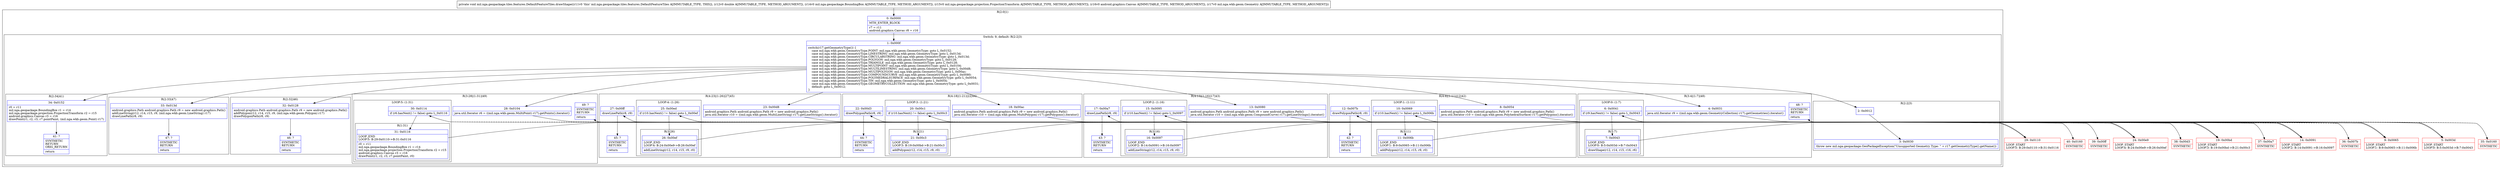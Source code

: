 digraph "CFG formil.nga.geopackage.tiles.features.DefaultFeatureTiles.drawShape(DLmil\/nga\/geopackage\/BoundingBox;Lmil\/nga\/geopackage\/projection\/ProjectionTransform;Landroid\/graphics\/Canvas;Lmil\/nga\/wkb\/geom\/Geometry;)V" {
subgraph cluster_Region_1195921465 {
label = "R(2:0|1)";
node [shape=record,color=blue];
Node_0 [shape=record,label="{0\:\ 0x0000|MTH_ENTER_BLOCK\l|r7 = r11\landroid.graphics.Canvas r8 = r16\l}"];
subgraph cluster_SwitchRegion_462141278 {
label = "Switch: 9, default: R(2:2|3)";
node [shape=record,color=blue];
Node_1 [shape=record,label="{1\:\ 0x000f|switch(r17.getGeometryType()) \{\l    case mil.nga.wkb.geom.GeometryType.POINT :mil.nga.wkb.geom.GeometryType: goto L_0x0152;\l    case mil.nga.wkb.geom.GeometryType.LINESTRING :mil.nga.wkb.geom.GeometryType: goto L_0x013d;\l    case mil.nga.wkb.geom.GeometryType.CIRCULARSTRING :mil.nga.wkb.geom.GeometryType: goto L_0x013d;\l    case mil.nga.wkb.geom.GeometryType.POLYGON :mil.nga.wkb.geom.GeometryType: goto L_0x0128;\l    case mil.nga.wkb.geom.GeometryType.TRIANGLE :mil.nga.wkb.geom.GeometryType: goto L_0x0128;\l    case mil.nga.wkb.geom.GeometryType.MULTIPOINT :mil.nga.wkb.geom.GeometryType: goto L_0x0104;\l    case mil.nga.wkb.geom.GeometryType.MULTILINESTRING :mil.nga.wkb.geom.GeometryType: goto L_0x00d8;\l    case mil.nga.wkb.geom.GeometryType.MULTIPOLYGON :mil.nga.wkb.geom.GeometryType: goto L_0x00ac;\l    case mil.nga.wkb.geom.GeometryType.COMPOUNDCURVE :mil.nga.wkb.geom.GeometryType: goto L_0x0080;\l    case mil.nga.wkb.geom.GeometryType.POLYHEDRALSURFACE :mil.nga.wkb.geom.GeometryType: goto L_0x0054;\l    case mil.nga.wkb.geom.GeometryType.TIN :mil.nga.wkb.geom.GeometryType: goto L_0x0054;\l    case mil.nga.wkb.geom.GeometryType.GEOMETRYCOLLECTION :mil.nga.wkb.geom.GeometryType: goto L_0x0031;\l    default: goto L_0x0012;\l\}\l}"];
subgraph cluster_Region_1519843587 {
label = "R(2:34|41)";
node [shape=record,color=blue];
Node_34 [shape=record,label="{34\:\ 0x0152|r0 = r11\lmil.nga.geopackage.BoundingBox r1 = r14\lmil.nga.geopackage.projection.ProjectionTransform r2 = r15\landroid.graphics.Canvas r3 = r16\ldrawPoint(r1, r2, r3, r7.pointPaint, (mil.nga.wkb.geom.Point) r17)\l}"];
Node_41 [shape=record,label="{41\:\ ?|SYNTHETIC\lRETURN\lORIG_RETURN\l|return\l}"];
}
subgraph cluster_Region_623409767 {
label = "R(2:33|47)";
node [shape=record,color=blue];
Node_33 [shape=record,label="{33\:\ 0x013d|android.graphics.Path android.graphics.Path r9 = new android.graphics.Path()\laddLineString(r12, r14, r15, r9, (mil.nga.wkb.geom.LineString) r17)\ldrawLinePath(r8, r9)\l}"];
Node_47 [shape=record,label="{47\:\ ?|SYNTHETIC\lRETURN\l|return\l}"];
}
subgraph cluster_Region_1830624612 {
label = "R(2:32|46)";
node [shape=record,color=blue];
Node_32 [shape=record,label="{32\:\ 0x0128|android.graphics.Path android.graphics.Path r9 = new android.graphics.Path()\laddPolygon(r12, r14, r15, r9, (mil.nga.wkb.geom.Polygon) r17)\ldrawPolygonPath(r8, r9)\l}"];
Node_46 [shape=record,label="{46\:\ ?|SYNTHETIC\lRETURN\l|return\l}"];
}
subgraph cluster_Region_126801539 {
label = "R(3:28|(1:31)|49)";
node [shape=record,color=blue];
Node_28 [shape=record,label="{28\:\ 0x0104|java.util.Iterator r6 = ((mil.nga.wkb.geom.MultiPoint) r17).getPoints().iterator()\l}"];
subgraph cluster_LoopRegion_738322951 {
label = "LOOP:5: (1:31)";
node [shape=record,color=blue];
Node_30 [shape=record,label="{30\:\ 0x0114|if (r6.hasNext() != false) goto L_0x0116\l}"];
subgraph cluster_Region_1141257402 {
label = "R(1:31)";
node [shape=record,color=blue];
Node_31 [shape=record,label="{31\:\ 0x0116|LOOP_END\lLOOP:5: B:29:0x0110\-\>B:31:0x0116\l|r0 = r11\lmil.nga.geopackage.BoundingBox r1 = r14\lmil.nga.geopackage.projection.ProjectionTransform r2 = r15\landroid.graphics.Canvas r3 = r16\ldrawPoint(r1, r2, r3, r7.pointPaint, r0)\l}"];
}
}
Node_49 [shape=record,label="{49\:\ ?|SYNTHETIC\lRETURN\l|return\l}"];
}
subgraph cluster_Region_1170704810 {
label = "R(4:23|(1:26)|27|45)";
node [shape=record,color=blue];
Node_23 [shape=record,label="{23\:\ 0x00d8|android.graphics.Path android.graphics.Path r9 = new android.graphics.Path()\ljava.util.Iterator r10 = ((mil.nga.wkb.geom.MultiLineString) r17).getLineStrings().iterator()\l}"];
subgraph cluster_LoopRegion_618871482 {
label = "LOOP:4: (1:26)";
node [shape=record,color=blue];
Node_25 [shape=record,label="{25\:\ 0x00ed|if (r10.hasNext() != false) goto L_0x00ef\l}"];
subgraph cluster_Region_1359577076 {
label = "R(1:26)";
node [shape=record,color=blue];
Node_26 [shape=record,label="{26\:\ 0x00ef|LOOP_END\lLOOP:4: B:24:0x00e9\-\>B:26:0x00ef\l|addLineString(r12, r14, r15, r9, r0)\l}"];
}
}
Node_27 [shape=record,label="{27\:\ 0x00ff|drawLinePath(r8, r9)\l}"];
Node_45 [shape=record,label="{45\:\ ?|SYNTHETIC\lRETURN\l|return\l}"];
}
subgraph cluster_Region_1082900659 {
label = "R(4:18|(1:21)|22|44)";
node [shape=record,color=blue];
Node_18 [shape=record,label="{18\:\ 0x00ac|android.graphics.Path android.graphics.Path r9 = new android.graphics.Path()\ljava.util.Iterator r10 = ((mil.nga.wkb.geom.MultiPolygon) r17).getPolygons().iterator()\l}"];
subgraph cluster_LoopRegion_1653889087 {
label = "LOOP:3: (1:21)";
node [shape=record,color=blue];
Node_20 [shape=record,label="{20\:\ 0x00c1|if (r10.hasNext() != false) goto L_0x00c3\l}"];
subgraph cluster_Region_1603419671 {
label = "R(1:21)";
node [shape=record,color=blue];
Node_21 [shape=record,label="{21\:\ 0x00c3|LOOP_END\lLOOP:3: B:19:0x00bd\-\>B:21:0x00c3\l|addPolygon(r12, r14, r15, r9, r0)\l}"];
}
}
Node_22 [shape=record,label="{22\:\ 0x00d3|drawPolygonPath(r8, r9)\l}"];
Node_44 [shape=record,label="{44\:\ ?|SYNTHETIC\lRETURN\l|return\l}"];
}
subgraph cluster_Region_647393671 {
label = "R(4:13|(1:16)|17|43)";
node [shape=record,color=blue];
Node_13 [shape=record,label="{13\:\ 0x0080|android.graphics.Path android.graphics.Path r9 = new android.graphics.Path()\ljava.util.Iterator r10 = ((mil.nga.wkb.geom.CompoundCurve) r17).getLineStrings().iterator()\l}"];
subgraph cluster_LoopRegion_325038112 {
label = "LOOP:2: (1:16)";
node [shape=record,color=blue];
Node_15 [shape=record,label="{15\:\ 0x0095|if (r10.hasNext() != false) goto L_0x0097\l}"];
subgraph cluster_Region_849451527 {
label = "R(1:16)";
node [shape=record,color=blue];
Node_16 [shape=record,label="{16\:\ 0x0097|LOOP_END\lLOOP:2: B:14:0x0091\-\>B:16:0x0097\l|addLineString(r12, r14, r15, r9, r0)\l}"];
}
}
Node_17 [shape=record,label="{17\:\ 0x00a7|drawLinePath(r8, r9)\l}"];
Node_43 [shape=record,label="{43\:\ ?|SYNTHETIC\lRETURN\l|return\l}"];
}
subgraph cluster_Region_602254860 {
label = "R(4:8|(1:11)|12|42)";
node [shape=record,color=blue];
Node_8 [shape=record,label="{8\:\ 0x0054|android.graphics.Path android.graphics.Path r9 = new android.graphics.Path()\ljava.util.Iterator r10 = ((mil.nga.wkb.geom.PolyhedralSurface) r17).getPolygons().iterator()\l}"];
subgraph cluster_LoopRegion_816656798 {
label = "LOOP:1: (1:11)";
node [shape=record,color=blue];
Node_10 [shape=record,label="{10\:\ 0x0069|if (r10.hasNext() != false) goto L_0x006b\l}"];
subgraph cluster_Region_1207421709 {
label = "R(1:11)";
node [shape=record,color=blue];
Node_11 [shape=record,label="{11\:\ 0x006b|LOOP_END\lLOOP:1: B:9:0x0065\-\>B:11:0x006b\l|addPolygon(r12, r14, r15, r9, r0)\l}"];
}
}
Node_12 [shape=record,label="{12\:\ 0x007b|drawPolygonPath(r8, r9)\l}"];
Node_42 [shape=record,label="{42\:\ ?|SYNTHETIC\lRETURN\l|return\l}"];
}
subgraph cluster_Region_220658651 {
label = "R(3:4|(1:7)|48)";
node [shape=record,color=blue];
Node_4 [shape=record,label="{4\:\ 0x0031|java.util.Iterator r9 = ((mil.nga.wkb.geom.GeometryCollection) r17).getGeometries().iterator()\l}"];
subgraph cluster_LoopRegion_1295192032 {
label = "LOOP:0: (1:7)";
node [shape=record,color=blue];
Node_6 [shape=record,label="{6\:\ 0x0041|if (r9.hasNext() != false) goto L_0x0043\l}"];
subgraph cluster_Region_587426006 {
label = "R(1:7)";
node [shape=record,color=blue];
Node_7 [shape=record,label="{7\:\ 0x0043|LOOP_END\lLOOP:0: B:5:0x003d\-\>B:7:0x0043\l|drawShape(r12, r14, r15, r16, r6)\l}"];
}
}
Node_48 [shape=record,label="{48\:\ ?|SYNTHETIC\lRETURN\l|return\l}"];
}
subgraph cluster_Region_2063310057 {
label = "R(2:2|3)";
node [shape=record,color=blue];
Node_2 [shape=record,label="{2\:\ 0x0012}"];
Node_3 [shape=record,label="{3\:\ 0x0030|throw new mil.nga.geopackage.GeoPackageException(\"Unsupported Geometry Type: \" + r17.getGeometryType().getName())\l}"];
}
}
}
Node_5 [shape=record,color=red,label="{5\:\ 0x003d|LOOP_START\lLOOP:0: B:5:0x003d\-\>B:7:0x0043\l}"];
Node_9 [shape=record,color=red,label="{9\:\ 0x0065|LOOP_START\lLOOP:1: B:9:0x0065\-\>B:11:0x006b\l}"];
Node_14 [shape=record,color=red,label="{14\:\ 0x0091|LOOP_START\lLOOP:2: B:14:0x0091\-\>B:16:0x0097\l}"];
Node_19 [shape=record,color=red,label="{19\:\ 0x00bd|LOOP_START\lLOOP:3: B:19:0x00bd\-\>B:21:0x00c3\l}"];
Node_24 [shape=record,color=red,label="{24\:\ 0x00e9|LOOP_START\lLOOP:4: B:24:0x00e9\-\>B:26:0x00ef\l}"];
Node_29 [shape=record,color=red,label="{29\:\ 0x0110|LOOP_START\lLOOP:5: B:29:0x0110\-\>B:31:0x0116\l}"];
Node_35 [shape=record,color=red,label="{35\:\ 0x0160|SYNTHETIC\l}"];
Node_36 [shape=record,color=red,label="{36\:\ 0x007b|SYNTHETIC\l}"];
Node_37 [shape=record,color=red,label="{37\:\ 0x00a7|SYNTHETIC\l}"];
Node_38 [shape=record,color=red,label="{38\:\ 0x00d3|SYNTHETIC\l}"];
Node_39 [shape=record,color=red,label="{39\:\ 0x00ff|SYNTHETIC\l}"];
Node_40 [shape=record,color=red,label="{40\:\ 0x0160|SYNTHETIC\l}"];
MethodNode[shape=record,label="{private void mil.nga.geopackage.tiles.features.DefaultFeatureTiles.drawShape((r11v0 'this' mil.nga.geopackage.tiles.features.DefaultFeatureTiles A[IMMUTABLE_TYPE, THIS]), (r12v0 double A[IMMUTABLE_TYPE, METHOD_ARGUMENT]), (r14v0 mil.nga.geopackage.BoundingBox A[IMMUTABLE_TYPE, METHOD_ARGUMENT]), (r15v0 mil.nga.geopackage.projection.ProjectionTransform A[IMMUTABLE_TYPE, METHOD_ARGUMENT]), (r16v0 android.graphics.Canvas A[IMMUTABLE_TYPE, METHOD_ARGUMENT]), (r17v0 mil.nga.wkb.geom.Geometry A[IMMUTABLE_TYPE, METHOD_ARGUMENT])) }"];
MethodNode -> Node_0;
Node_0 -> Node_1;
Node_1 -> Node_2;
Node_1 -> Node_4;
Node_1 -> Node_8;
Node_1 -> Node_13;
Node_1 -> Node_18;
Node_1 -> Node_23;
Node_1 -> Node_28;
Node_1 -> Node_32;
Node_1 -> Node_33;
Node_1 -> Node_34;
Node_34 -> Node_41;
Node_33 -> Node_47;
Node_32 -> Node_46;
Node_28 -> Node_29;
Node_30 -> Node_31;
Node_30 -> Node_40[style=dashed];
Node_31 -> Node_29;
Node_23 -> Node_24;
Node_25 -> Node_26;
Node_25 -> Node_39[style=dashed];
Node_26 -> Node_24;
Node_27 -> Node_45;
Node_18 -> Node_19;
Node_20 -> Node_21;
Node_20 -> Node_38[style=dashed];
Node_21 -> Node_19;
Node_22 -> Node_44;
Node_13 -> Node_14;
Node_15 -> Node_16;
Node_15 -> Node_37[style=dashed];
Node_16 -> Node_14;
Node_17 -> Node_43;
Node_8 -> Node_9;
Node_10 -> Node_11;
Node_10 -> Node_36[style=dashed];
Node_11 -> Node_9;
Node_12 -> Node_42;
Node_4 -> Node_5;
Node_6 -> Node_7;
Node_6 -> Node_35[style=dashed];
Node_7 -> Node_5;
Node_2 -> Node_3;
Node_5 -> Node_6;
Node_9 -> Node_10;
Node_14 -> Node_15;
Node_19 -> Node_20;
Node_24 -> Node_25;
Node_29 -> Node_30;
Node_35 -> Node_48;
Node_36 -> Node_12;
Node_37 -> Node_17;
Node_38 -> Node_22;
Node_39 -> Node_27;
Node_40 -> Node_49;
}


